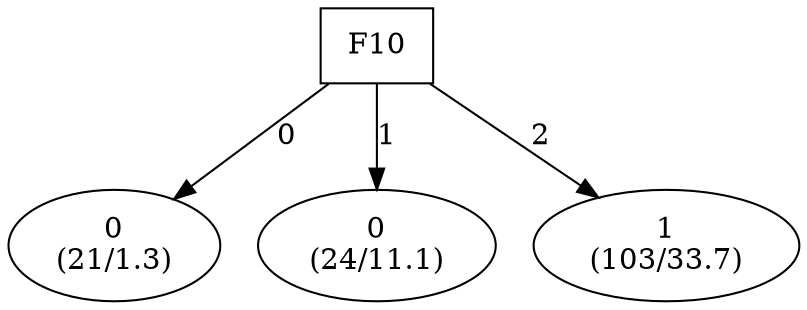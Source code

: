 digraph YaDT {
n0 [ shape=box, label="F10\n"]
n0 -> n1 [label="0"]
n1 [ shape=ellipse, label="0\n(21/1.3)"]
n0 -> n2 [label="1"]
n2 [ shape=ellipse, label="0\n(24/11.1)"]
n0 -> n3 [label="2"]
n3 [ shape=ellipse, label="1\n(103/33.7)"]
}
